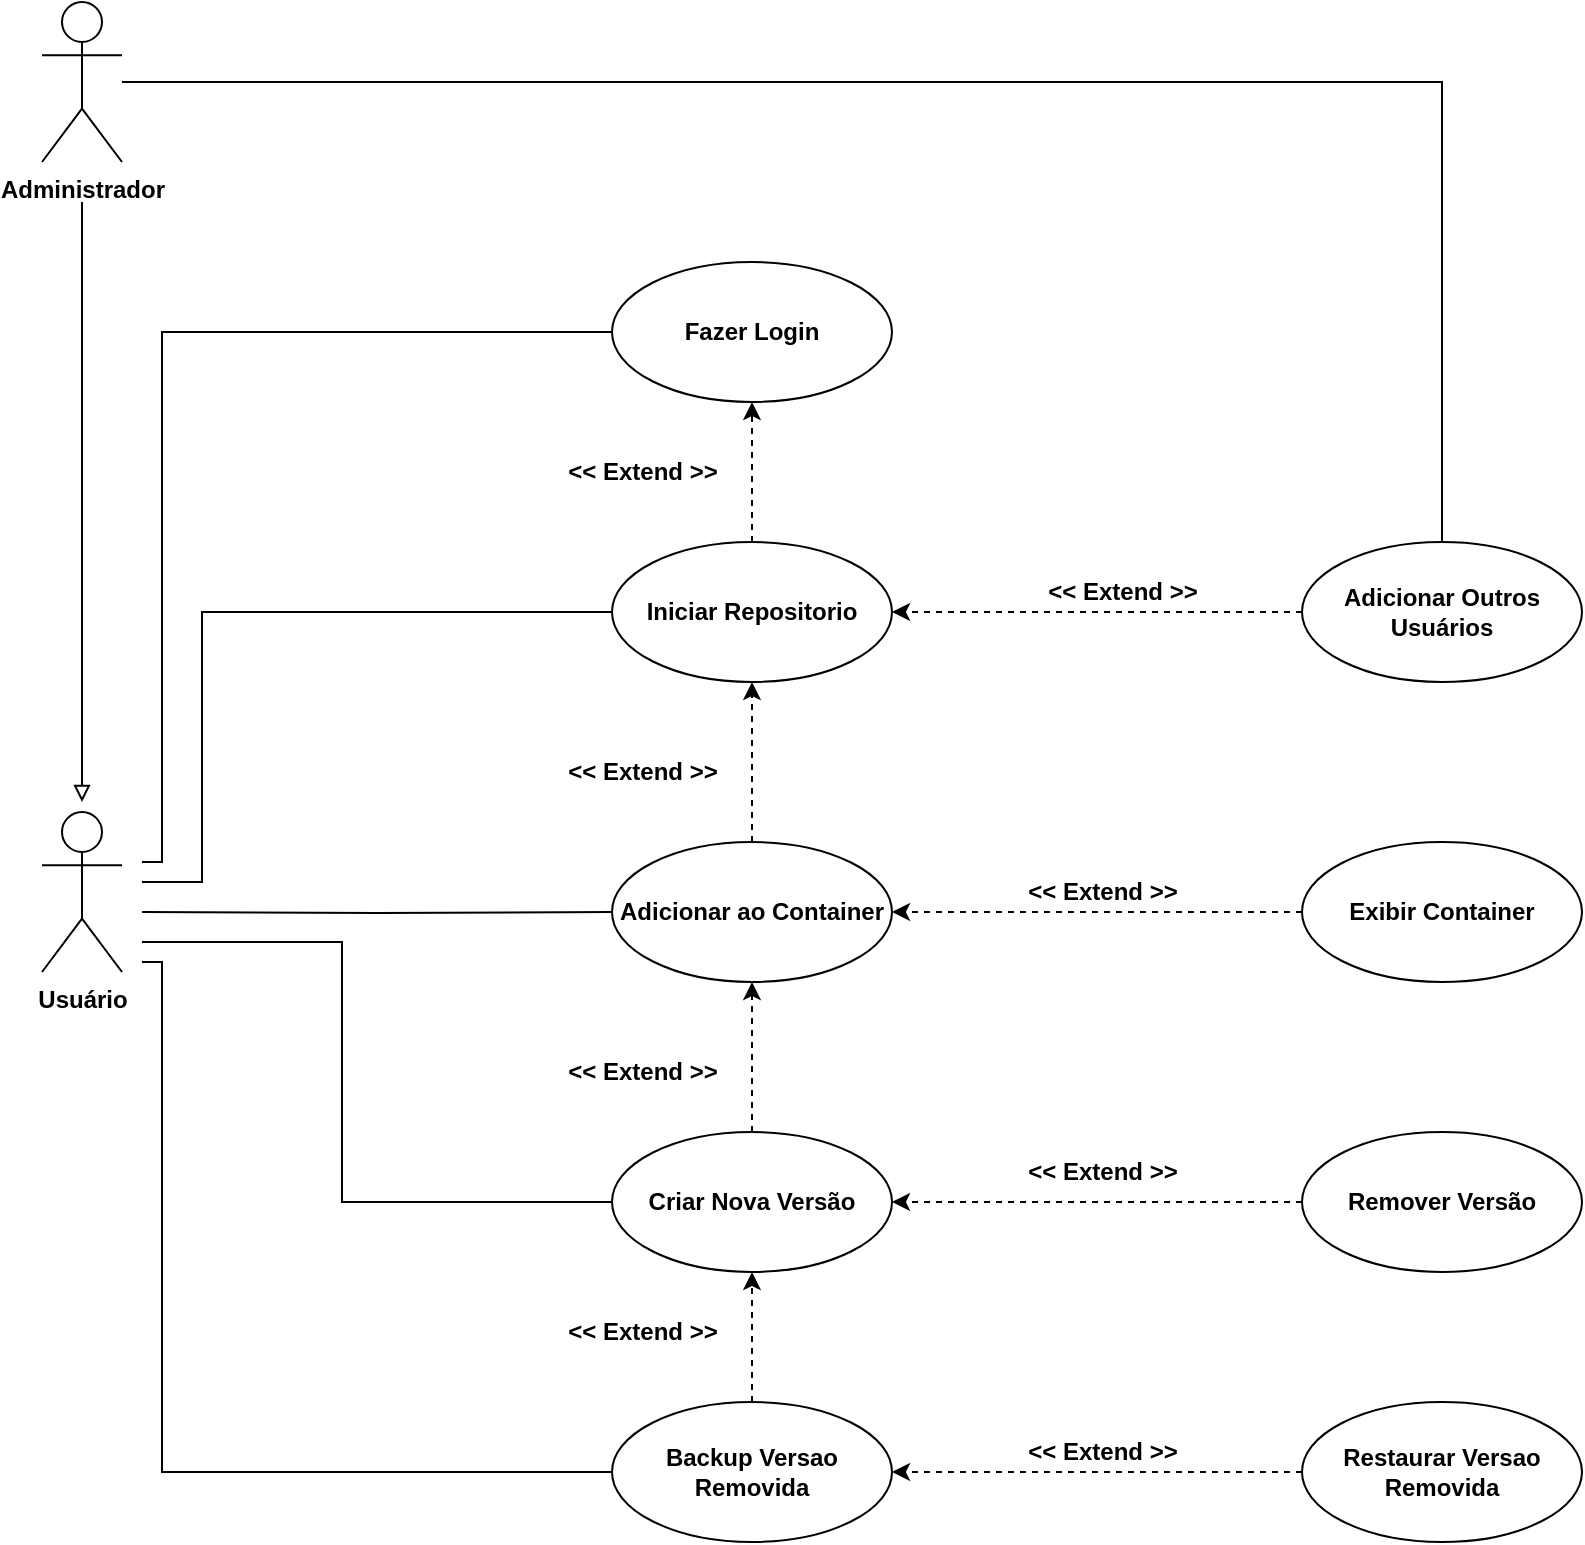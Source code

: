 <mxfile version="20.2.5" type="device"><diagram id="2W51IFnREUYU44InFaC9" name="Page-1"><mxGraphModel dx="1210" dy="1746" grid="1" gridSize="10" guides="1" tooltips="1" connect="1" arrows="1" fold="1" page="1" pageScale="1" pageWidth="850" pageHeight="1100" math="0" shadow="0"><root><mxCell id="0"/><mxCell id="1" parent="0"/><mxCell id="49K1FgQWREBZ2n8Qmz1g-45" style="edgeStyle=orthogonalEdgeStyle;rounded=0;orthogonalLoop=1;jettySize=auto;html=1;entryX=0;entryY=0.5;entryDx=0;entryDy=0;endArrow=none;endFill=0;" parent="1" target="49K1FgQWREBZ2n8Qmz1g-11" edge="1"><mxGeometry relative="1" as="geometry"><mxPoint x="80" y="265" as="sourcePoint"/></mxGeometry></mxCell><mxCell id="49K1FgQWREBZ2n8Qmz1g-46" style="edgeStyle=orthogonalEdgeStyle;rounded=0;orthogonalLoop=1;jettySize=auto;html=1;entryX=0;entryY=0.5;entryDx=0;entryDy=0;endArrow=none;endFill=0;" parent="1" target="49K1FgQWREBZ2n8Qmz1g-18" edge="1"><mxGeometry relative="1" as="geometry"><Array as="points"><mxPoint x="180" y="280"/><mxPoint x="180" y="410"/></Array><mxPoint x="80" y="280" as="sourcePoint"/></mxGeometry></mxCell><mxCell id="49K1FgQWREBZ2n8Qmz1g-50" style="edgeStyle=orthogonalEdgeStyle;rounded=0;orthogonalLoop=1;jettySize=auto;html=1;entryX=0;entryY=0.5;entryDx=0;entryDy=0;endArrow=none;endFill=0;" parent="1" target="49K1FgQWREBZ2n8Qmz1g-12" edge="1"><mxGeometry relative="1" as="geometry"><Array as="points"><mxPoint x="80" y="250"/><mxPoint x="110" y="250"/><mxPoint x="110" y="115"/></Array><mxPoint x="80" y="250" as="sourcePoint"/></mxGeometry></mxCell><mxCell id="49K1FgQWREBZ2n8Qmz1g-51" style="edgeStyle=orthogonalEdgeStyle;rounded=0;orthogonalLoop=1;jettySize=auto;html=1;entryX=0;entryY=0.5;entryDx=0;entryDy=0;endArrow=none;endFill=0;" parent="1" target="49K1FgQWREBZ2n8Qmz1g-29" edge="1"><mxGeometry relative="1" as="geometry"><Array as="points"><mxPoint x="90" y="545"/></Array><mxPoint x="80" y="290" as="sourcePoint"/></mxGeometry></mxCell><mxCell id="49K1FgQWREBZ2n8Qmz1g-1" value="&lt;b&gt;Usuário&lt;/b&gt;" style="shape=umlActor;verticalLabelPosition=bottom;verticalAlign=top;html=1;outlineConnect=0;" parent="1" vertex="1"><mxGeometry x="30" y="215" width="40" height="80" as="geometry"/></mxCell><mxCell id="49K1FgQWREBZ2n8Qmz1g-10" style="edgeStyle=orthogonalEdgeStyle;rounded=0;orthogonalLoop=1;jettySize=auto;html=1;exitX=0.5;exitY=0;exitDx=0;exitDy=0;entryX=0.5;entryY=1;entryDx=0;entryDy=0;dashed=1;" parent="1" source="49K1FgQWREBZ2n8Qmz1g-11" edge="1"><mxGeometry relative="1" as="geometry"><mxPoint x="385" y="150" as="targetPoint"/></mxGeometry></mxCell><mxCell id="49K1FgQWREBZ2n8Qmz1g-11" value="&lt;b&gt;Adicionar ao Container&lt;/b&gt;" style="ellipse;whiteSpace=wrap;html=1;" parent="1" vertex="1"><mxGeometry x="315" y="230" width="140" height="70" as="geometry"/></mxCell><mxCell id="49K1FgQWREBZ2n8Qmz1g-14" style="edgeStyle=orthogonalEdgeStyle;rounded=0;orthogonalLoop=1;jettySize=auto;html=1;exitX=0.5;exitY=0;exitDx=0;exitDy=0;entryX=0.5;entryY=1;entryDx=0;entryDy=0;dashed=1;" parent="1" source="49K1FgQWREBZ2n8Qmz1g-12" target="49K1FgQWREBZ2n8Qmz1g-13" edge="1"><mxGeometry relative="1" as="geometry"/></mxCell><mxCell id="49K1FgQWREBZ2n8Qmz1g-12" value="&lt;b&gt;Iniciar Repositorio&lt;/b&gt;" style="ellipse;whiteSpace=wrap;html=1;" parent="1" vertex="1"><mxGeometry x="315" y="80" width="140" height="70" as="geometry"/></mxCell><mxCell id="o_CDgRb22A-4zMcBbW3V-3" style="edgeStyle=orthogonalEdgeStyle;rounded=0;orthogonalLoop=1;jettySize=auto;html=1;exitX=0;exitY=0.5;exitDx=0;exitDy=0;endArrow=none;endFill=0;" parent="1" source="49K1FgQWREBZ2n8Qmz1g-13" edge="1"><mxGeometry relative="1" as="geometry"><mxPoint x="80" y="240" as="targetPoint"/><Array as="points"><mxPoint x="90" y="-25"/><mxPoint x="90" y="240"/><mxPoint x="80" y="240"/></Array></mxGeometry></mxCell><mxCell id="49K1FgQWREBZ2n8Qmz1g-13" value="&lt;b&gt;Fazer Login&lt;/b&gt;" style="ellipse;whiteSpace=wrap;html=1;" parent="1" vertex="1"><mxGeometry x="315" y="-60" width="140" height="70" as="geometry"/></mxCell><mxCell id="49K1FgQWREBZ2n8Qmz1g-15" value="&lt;b&gt;&amp;lt;&amp;lt; Extend &amp;gt;&amp;gt;&lt;/b&gt;" style="text;html=1;align=center;verticalAlign=middle;resizable=0;points=[];autosize=1;strokeColor=none;fillColor=none;" parent="1" vertex="1"><mxGeometry x="280" y="30" width="100" height="30" as="geometry"/></mxCell><mxCell id="49K1FgQWREBZ2n8Qmz1g-16" value="&lt;b&gt;&amp;lt;&amp;lt; Extend &amp;gt;&amp;gt;&lt;/b&gt;" style="text;html=1;align=center;verticalAlign=middle;resizable=0;points=[];autosize=1;strokeColor=none;fillColor=none;" parent="1" vertex="1"><mxGeometry x="280" y="180" width="100" height="30" as="geometry"/></mxCell><mxCell id="49K1FgQWREBZ2n8Qmz1g-20" style="edgeStyle=orthogonalEdgeStyle;rounded=0;orthogonalLoop=1;jettySize=auto;html=1;exitX=0.5;exitY=0;exitDx=0;exitDy=0;entryX=0.5;entryY=1;entryDx=0;entryDy=0;dashed=1;" parent="1" source="49K1FgQWREBZ2n8Qmz1g-18" target="49K1FgQWREBZ2n8Qmz1g-11" edge="1"><mxGeometry relative="1" as="geometry"/></mxCell><mxCell id="49K1FgQWREBZ2n8Qmz1g-18" value="&lt;b&gt;Criar Nova Versão&lt;/b&gt;" style="ellipse;whiteSpace=wrap;html=1;" parent="1" vertex="1"><mxGeometry x="315" y="375" width="140" height="70" as="geometry"/></mxCell><mxCell id="49K1FgQWREBZ2n8Qmz1g-21" value="&lt;b&gt;&amp;lt;&amp;lt; Extend &amp;gt;&amp;gt;&lt;/b&gt;" style="text;html=1;align=center;verticalAlign=middle;resizable=0;points=[];autosize=1;strokeColor=none;fillColor=none;" parent="1" vertex="1"><mxGeometry x="280" y="330" width="100" height="30" as="geometry"/></mxCell><mxCell id="49K1FgQWREBZ2n8Qmz1g-23" style="edgeStyle=orthogonalEdgeStyle;rounded=0;orthogonalLoop=1;jettySize=auto;html=1;exitX=0;exitY=0.5;exitDx=0;exitDy=0;dashed=1;" parent="1" source="49K1FgQWREBZ2n8Qmz1g-22" target="49K1FgQWREBZ2n8Qmz1g-18" edge="1"><mxGeometry relative="1" as="geometry"/></mxCell><mxCell id="49K1FgQWREBZ2n8Qmz1g-22" value="&lt;b&gt;Remover Versão&lt;/b&gt;" style="ellipse;whiteSpace=wrap;html=1;" parent="1" vertex="1"><mxGeometry x="660" y="375" width="140" height="70" as="geometry"/></mxCell><mxCell id="49K1FgQWREBZ2n8Qmz1g-25" value="&lt;b&gt;&amp;lt;&amp;lt; Extend &amp;gt;&amp;gt;&lt;/b&gt;" style="text;html=1;align=center;verticalAlign=middle;resizable=0;points=[];autosize=1;strokeColor=none;fillColor=none;" parent="1" vertex="1"><mxGeometry x="510" y="380" width="100" height="30" as="geometry"/></mxCell><mxCell id="49K1FgQWREBZ2n8Qmz1g-27" style="edgeStyle=orthogonalEdgeStyle;rounded=0;orthogonalLoop=1;jettySize=auto;html=1;exitX=0;exitY=0.5;exitDx=0;exitDy=0;entryX=1;entryY=0.5;entryDx=0;entryDy=0;dashed=1;" parent="1" source="49K1FgQWREBZ2n8Qmz1g-26" target="49K1FgQWREBZ2n8Qmz1g-11" edge="1"><mxGeometry relative="1" as="geometry"/></mxCell><mxCell id="49K1FgQWREBZ2n8Qmz1g-26" value="&lt;b&gt;Exibir Container&lt;/b&gt;" style="ellipse;whiteSpace=wrap;html=1;" parent="1" vertex="1"><mxGeometry x="660" y="230" width="140" height="70" as="geometry"/></mxCell><mxCell id="49K1FgQWREBZ2n8Qmz1g-28" value="&lt;b&gt;&amp;lt;&amp;lt; Extend &amp;gt;&amp;gt;&lt;/b&gt;" style="text;html=1;align=center;verticalAlign=middle;resizable=0;points=[];autosize=1;strokeColor=none;fillColor=none;" parent="1" vertex="1"><mxGeometry x="510" y="240" width="100" height="30" as="geometry"/></mxCell><mxCell id="49K1FgQWREBZ2n8Qmz1g-30" style="edgeStyle=orthogonalEdgeStyle;rounded=0;orthogonalLoop=1;jettySize=auto;html=1;exitX=0.5;exitY=0;exitDx=0;exitDy=0;entryX=0.5;entryY=1;entryDx=0;entryDy=0;dashed=1;" parent="1" source="49K1FgQWREBZ2n8Qmz1g-29" target="49K1FgQWREBZ2n8Qmz1g-18" edge="1"><mxGeometry relative="1" as="geometry"/></mxCell><mxCell id="49K1FgQWREBZ2n8Qmz1g-29" value="&lt;b&gt;Backup Versao Removida&lt;/b&gt;" style="ellipse;whiteSpace=wrap;html=1;" parent="1" vertex="1"><mxGeometry x="315" y="510" width="140" height="70" as="geometry"/></mxCell><mxCell id="49K1FgQWREBZ2n8Qmz1g-34" value="&lt;b&gt;&amp;lt;&amp;lt; Extend &amp;gt;&amp;gt;&lt;/b&gt;" style="text;html=1;align=center;verticalAlign=middle;resizable=0;points=[];autosize=1;strokeColor=none;fillColor=none;" parent="1" vertex="1"><mxGeometry x="280" y="460" width="100" height="30" as="geometry"/></mxCell><mxCell id="49K1FgQWREBZ2n8Qmz1g-36" style="edgeStyle=orthogonalEdgeStyle;rounded=0;orthogonalLoop=1;jettySize=auto;html=1;exitX=0;exitY=0.5;exitDx=0;exitDy=0;entryX=1;entryY=0.5;entryDx=0;entryDy=0;dashed=1;" parent="1" source="49K1FgQWREBZ2n8Qmz1g-35" target="49K1FgQWREBZ2n8Qmz1g-29" edge="1"><mxGeometry relative="1" as="geometry"/></mxCell><mxCell id="49K1FgQWREBZ2n8Qmz1g-35" value="&lt;b&gt;Restaurar Versao Removida&lt;/b&gt;" style="ellipse;whiteSpace=wrap;html=1;" parent="1" vertex="1"><mxGeometry x="660" y="510" width="140" height="70" as="geometry"/></mxCell><mxCell id="49K1FgQWREBZ2n8Qmz1g-37" value="&lt;b&gt;&amp;lt;&amp;lt; Extend &amp;gt;&amp;gt;&lt;/b&gt;" style="text;html=1;align=center;verticalAlign=middle;resizable=0;points=[];autosize=1;strokeColor=none;fillColor=none;" parent="1" vertex="1"><mxGeometry x="510" y="520" width="100" height="30" as="geometry"/></mxCell><mxCell id="49K1FgQWREBZ2n8Qmz1g-40" style="edgeStyle=orthogonalEdgeStyle;rounded=0;orthogonalLoop=1;jettySize=auto;html=1;exitX=0;exitY=0.5;exitDx=0;exitDy=0;entryX=1;entryY=0.5;entryDx=0;entryDy=0;dashed=1;" parent="1" source="49K1FgQWREBZ2n8Qmz1g-39" target="49K1FgQWREBZ2n8Qmz1g-12" edge="1"><mxGeometry relative="1" as="geometry"/></mxCell><mxCell id="49K1FgQWREBZ2n8Qmz1g-39" value="&lt;b&gt;Adicionar Outros Usuários&lt;/b&gt;" style="ellipse;whiteSpace=wrap;html=1;" parent="1" vertex="1"><mxGeometry x="660" y="80" width="140" height="70" as="geometry"/></mxCell><mxCell id="49K1FgQWREBZ2n8Qmz1g-43" value="&lt;b&gt;&amp;lt;&amp;lt; Extend &amp;gt;&amp;gt;&lt;/b&gt;" style="text;html=1;align=center;verticalAlign=middle;resizable=0;points=[];autosize=1;strokeColor=none;fillColor=none;" parent="1" vertex="1"><mxGeometry x="520" y="90" width="100" height="30" as="geometry"/></mxCell><mxCell id="o_CDgRb22A-4zMcBbW3V-7" style="edgeStyle=orthogonalEdgeStyle;rounded=0;orthogonalLoop=1;jettySize=auto;html=1;endArrow=block;endFill=0;" parent="1" edge="1"><mxGeometry relative="1" as="geometry"><mxPoint x="50" y="210" as="targetPoint"/><mxPoint x="50" y="-90" as="sourcePoint"/></mxGeometry></mxCell><mxCell id="o_CDgRb22A-4zMcBbW3V-8" style="edgeStyle=orthogonalEdgeStyle;rounded=0;orthogonalLoop=1;jettySize=auto;html=1;entryX=0.5;entryY=0;entryDx=0;entryDy=0;endArrow=none;endFill=0;" parent="1" source="o_CDgRb22A-4zMcBbW3V-5" target="49K1FgQWREBZ2n8Qmz1g-39" edge="1"><mxGeometry relative="1" as="geometry"/></mxCell><mxCell id="o_CDgRb22A-4zMcBbW3V-5" value="&lt;b&gt;Administrador&lt;/b&gt;" style="shape=umlActor;verticalLabelPosition=bottom;verticalAlign=top;html=1;outlineConnect=0;" parent="1" vertex="1"><mxGeometry x="30" y="-190" width="40" height="80" as="geometry"/></mxCell></root></mxGraphModel></diagram></mxfile>